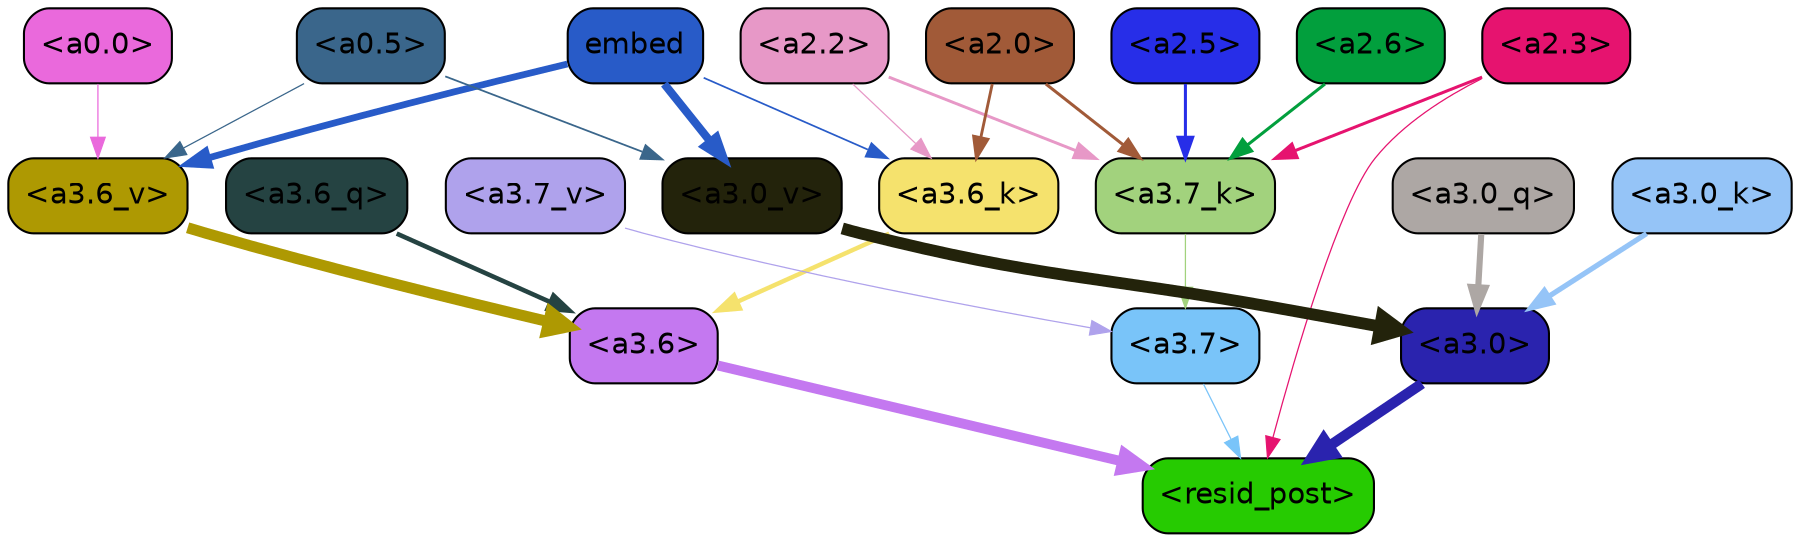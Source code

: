 strict digraph "" {
	graph [bgcolor=transparent,
		layout=dot,
		overlap=false,
		splines=true
	];
	"<a3.7>"	[color=black,
		fillcolor="#79c4f9",
		fontname=Helvetica,
		shape=box,
		style="filled, rounded"];
	"<resid_post>"	[color=black,
		fillcolor="#26cb01",
		fontname=Helvetica,
		shape=box,
		style="filled, rounded"];
	"<a3.7>" -> "<resid_post>"	[color="#79c4f9",
		penwidth=0.6];
	"<a3.6>"	[color=black,
		fillcolor="#c478f0",
		fontname=Helvetica,
		shape=box,
		style="filled, rounded"];
	"<a3.6>" -> "<resid_post>"	[color="#c478f0",
		penwidth=4.749041676521301];
	"<a3.0>"	[color=black,
		fillcolor="#2a23ae",
		fontname=Helvetica,
		shape=box,
		style="filled, rounded"];
	"<a3.0>" -> "<resid_post>"	[color="#2a23ae",
		penwidth=5.004215121269226];
	"<a2.3>"	[color=black,
		fillcolor="#e6136f",
		fontname=Helvetica,
		shape=box,
		style="filled, rounded"];
	"<a2.3>" -> "<resid_post>"	[color="#e6136f",
		penwidth=0.6];
	"<a3.7_k>"	[color=black,
		fillcolor="#a2d27d",
		fontname=Helvetica,
		shape=box,
		style="filled, rounded"];
	"<a2.3>" -> "<a3.7_k>"	[color="#e6136f",
		penwidth=1.4559586644172668];
	"<a3.6_q>"	[color=black,
		fillcolor="#254342",
		fontname=Helvetica,
		shape=box,
		style="filled, rounded"];
	"<a3.6_q>" -> "<a3.6>"	[color="#254342",
		penwidth=2.199681341648102];
	"<a3.0_q>"	[color=black,
		fillcolor="#ada7a4",
		fontname=Helvetica,
		shape=box,
		style="filled, rounded"];
	"<a3.0_q>" -> "<a3.0>"	[color="#ada7a4",
		penwidth=2.9459195733070374];
	"<a3.7_k>" -> "<a3.7>"	[color="#a2d27d",
		penwidth=0.6];
	"<a3.6_k>"	[color=black,
		fillcolor="#f5e26d",
		fontname=Helvetica,
		shape=box,
		style="filled, rounded"];
	"<a3.6_k>" -> "<a3.6>"	[color="#f5e26d",
		penwidth=2.13908451795578];
	"<a3.0_k>"	[color=black,
		fillcolor="#95c4f7",
		fontname=Helvetica,
		shape=box,
		style="filled, rounded"];
	"<a3.0_k>" -> "<a3.0>"	[color="#95c4f7",
		penwidth=2.520303964614868];
	"<a3.7_v>"	[color=black,
		fillcolor="#afa2ec",
		fontname=Helvetica,
		shape=box,
		style="filled, rounded"];
	"<a3.7_v>" -> "<a3.7>"	[color="#afa2ec",
		penwidth=0.6];
	"<a3.6_v>"	[color=black,
		fillcolor="#ae9902",
		fontname=Helvetica,
		shape=box,
		style="filled, rounded"];
	"<a3.6_v>" -> "<a3.6>"	[color="#ae9902",
		penwidth=5.297133803367615];
	"<a3.0_v>"	[color=black,
		fillcolor="#23230b",
		fontname=Helvetica,
		shape=box,
		style="filled, rounded"];
	"<a3.0_v>" -> "<a3.0>"	[color="#23230b",
		penwidth=5.680712580680847];
	"<a2.6>"	[color=black,
		fillcolor="#029f3d",
		fontname=Helvetica,
		shape=box,
		style="filled, rounded"];
	"<a2.6>" -> "<a3.7_k>"	[color="#029f3d",
		penwidth=1.468173325061798];
	"<a2.5>"	[color=black,
		fillcolor="#272ee8",
		fontname=Helvetica,
		shape=box,
		style="filled, rounded"];
	"<a2.5>" -> "<a3.7_k>"	[color="#272ee8",
		penwidth=1.457568109035492];
	"<a2.2>"	[color=black,
		fillcolor="#e798c7",
		fontname=Helvetica,
		shape=box,
		style="filled, rounded"];
	"<a2.2>" -> "<a3.7_k>"	[color="#e798c7",
		penwidth=1.4199435114860535];
	"<a2.2>" -> "<a3.6_k>"	[color="#e798c7",
		penwidth=0.6];
	"<a2.0>"	[color=black,
		fillcolor="#a15a38",
		fontname=Helvetica,
		shape=box,
		style="filled, rounded"];
	"<a2.0>" -> "<a3.7_k>"	[color="#a15a38",
		penwidth=1.4582423567771912];
	"<a2.0>" -> "<a3.6_k>"	[color="#a15a38",
		penwidth=1.3792681694030762];
	embed	[color=black,
		fillcolor="#285bc8",
		fontname=Helvetica,
		shape=box,
		style="filled, rounded"];
	embed -> "<a3.6_k>"	[color="#285bc8",
		penwidth=0.8273519277572632];
	embed -> "<a3.6_v>"	[color="#285bc8",
		penwidth=3.2414157912135124];
	embed -> "<a3.0_v>"	[color="#285bc8",
		penwidth=3.929257571697235];
	"<a0.5>"	[color=black,
		fillcolor="#3a668b",
		fontname=Helvetica,
		shape=box,
		style="filled, rounded"];
	"<a0.5>" -> "<a3.6_v>"	[color="#3a668b",
		penwidth=0.6];
	"<a0.5>" -> "<a3.0_v>"	[color="#3a668b",
		penwidth=0.8535017371177673];
	"<a0.0>"	[color=black,
		fillcolor="#ea69dc",
		fontname=Helvetica,
		shape=box,
		style="filled, rounded"];
	"<a0.0>" -> "<a3.6_v>"	[color="#ea69dc",
		penwidth=0.6];
}

